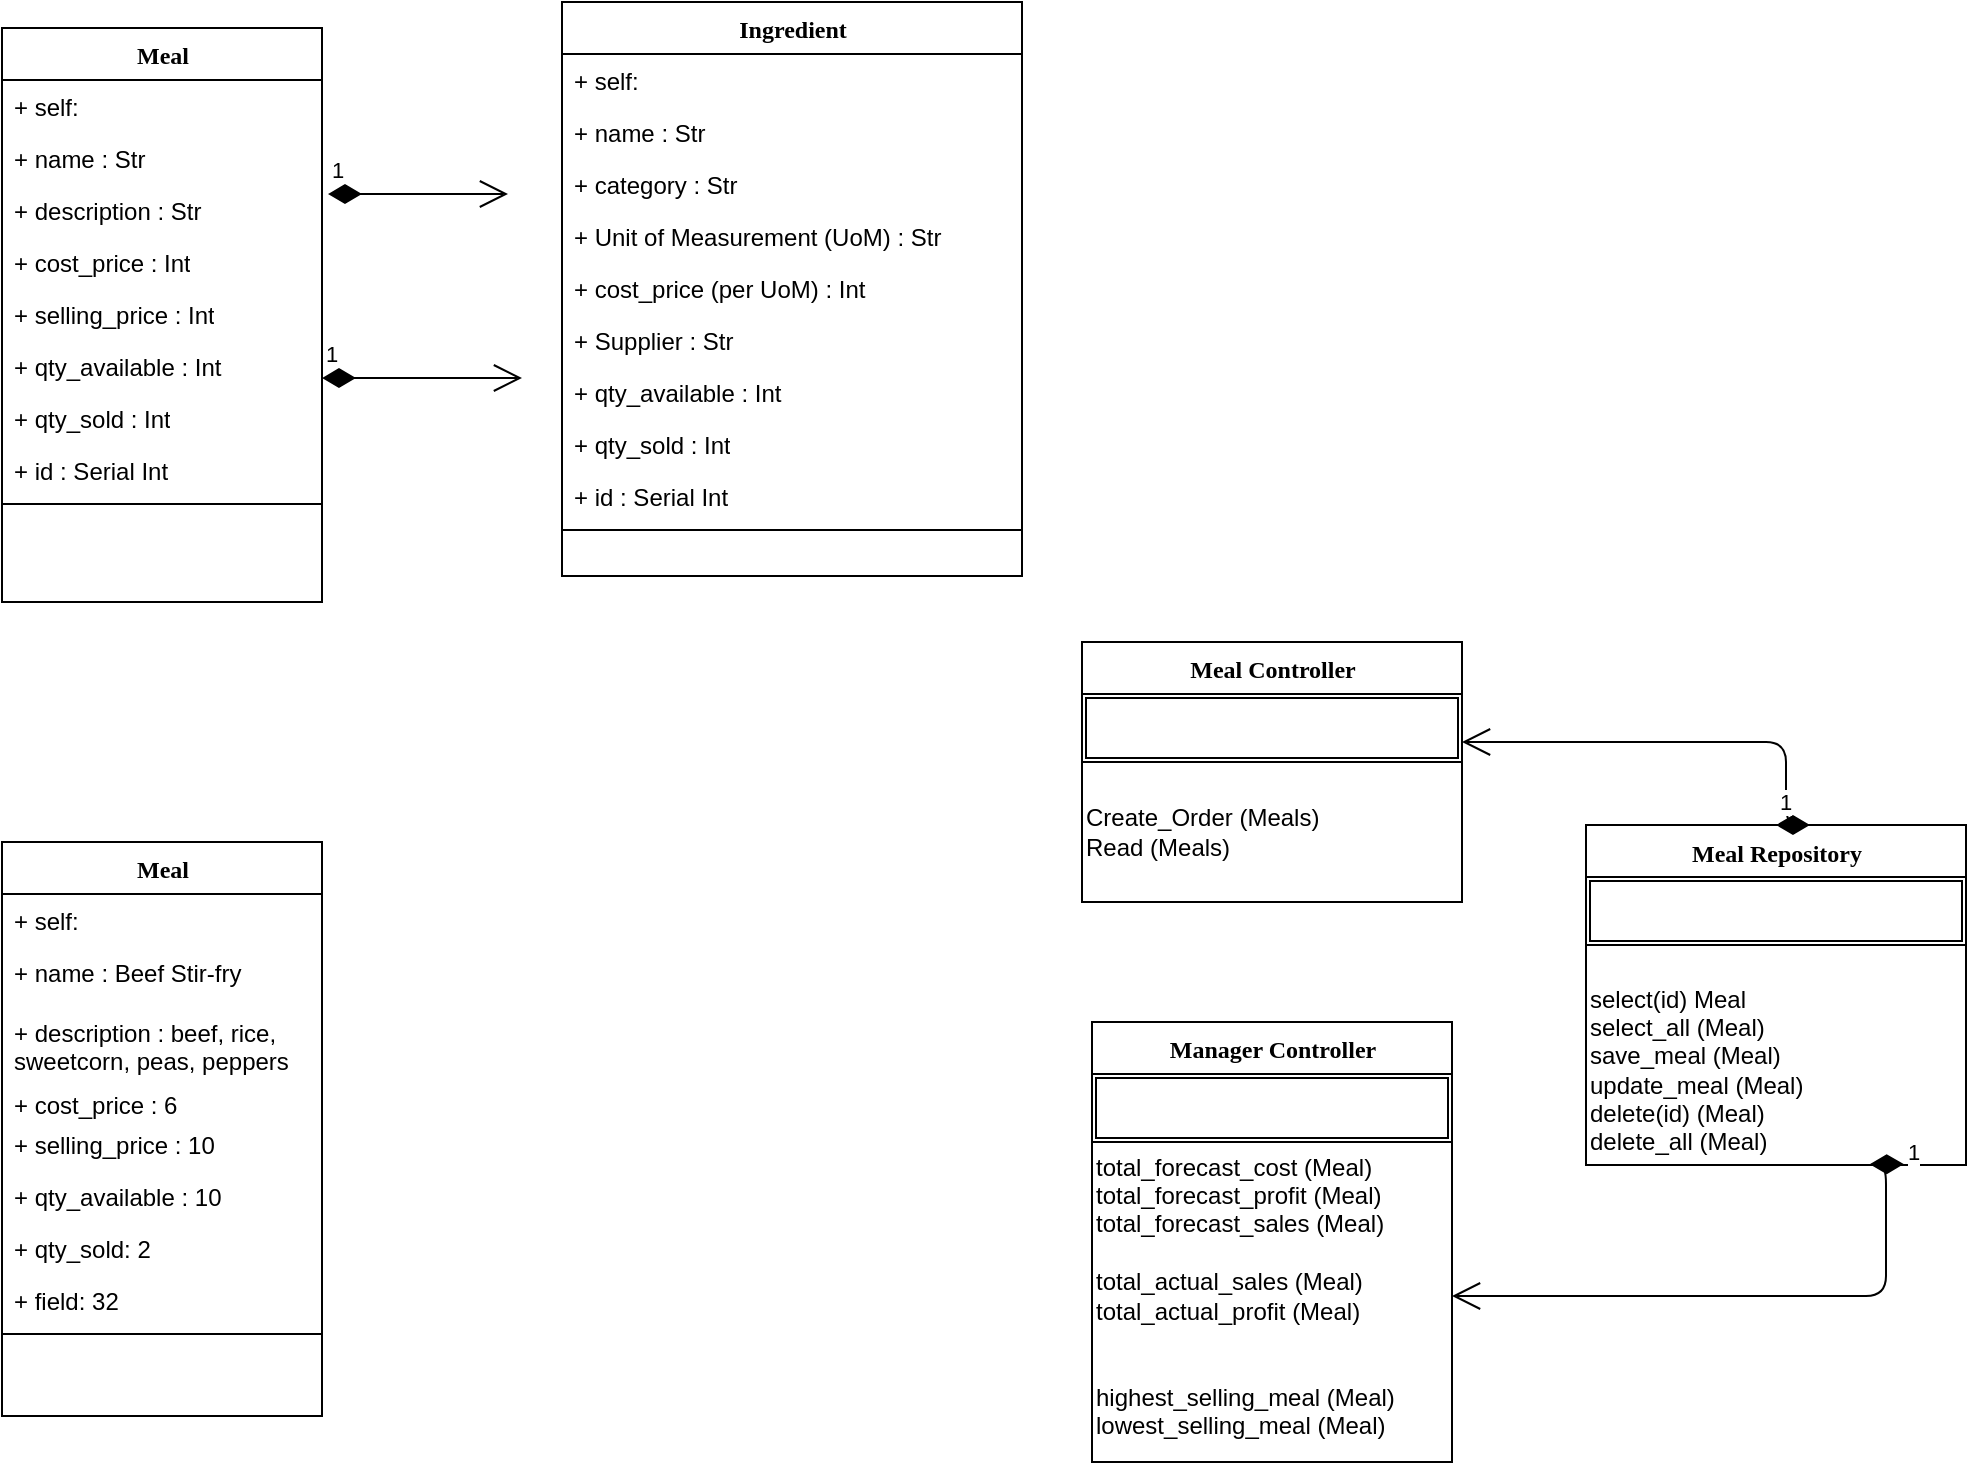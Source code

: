 <mxfile version="13.9.8" type="github">
  <diagram name="Page-1" id="9f46799a-70d6-7492-0946-bef42562c5a5">
    <mxGraphModel dx="783" dy="477" grid="1" gridSize="10" guides="1" tooltips="1" connect="1" arrows="1" fold="1" page="1" pageScale="1" pageWidth="1100" pageHeight="850" background="#ffffff" math="0" shadow="0">
      <root>
        <mxCell id="0" />
        <mxCell id="1" parent="0" />
        <mxCell id="78961159f06e98e8-17" value="Meal" style="swimlane;html=1;fontStyle=1;align=center;verticalAlign=top;childLayout=stackLayout;horizontal=1;startSize=26;horizontalStack=0;resizeParent=1;resizeLast=0;collapsible=1;marginBottom=0;swimlaneFillColor=#ffffff;rounded=0;shadow=0;comic=0;labelBackgroundColor=none;strokeWidth=1;fillColor=none;fontFamily=Verdana;fontSize=12" parent="1" vertex="1">
          <mxGeometry x="90" y="83" width="160" height="287" as="geometry" />
        </mxCell>
        <mxCell id="78961159f06e98e8-21" value="+ self:" style="text;html=1;strokeColor=none;fillColor=none;align=left;verticalAlign=top;spacingLeft=4;spacingRight=4;whiteSpace=wrap;overflow=hidden;rotatable=0;points=[[0,0.5],[1,0.5]];portConstraint=eastwest;" parent="78961159f06e98e8-17" vertex="1">
          <mxGeometry y="26" width="160" height="26" as="geometry" />
        </mxCell>
        <mxCell id="78961159f06e98e8-23" value="+ name : Str" style="text;html=1;strokeColor=none;fillColor=none;align=left;verticalAlign=top;spacingLeft=4;spacingRight=4;whiteSpace=wrap;overflow=hidden;rotatable=0;points=[[0,0.5],[1,0.5]];portConstraint=eastwest;" parent="78961159f06e98e8-17" vertex="1">
          <mxGeometry y="52" width="160" height="26" as="geometry" />
        </mxCell>
        <mxCell id="78961159f06e98e8-25" value="+ description : Str" style="text;html=1;strokeColor=none;fillColor=none;align=left;verticalAlign=top;spacingLeft=4;spacingRight=4;whiteSpace=wrap;overflow=hidden;rotatable=0;points=[[0,0.5],[1,0.5]];portConstraint=eastwest;" parent="78961159f06e98e8-17" vertex="1">
          <mxGeometry y="78" width="160" height="26" as="geometry" />
        </mxCell>
        <mxCell id="78961159f06e98e8-26" value="+ cost_price : Int" style="text;html=1;strokeColor=none;fillColor=none;align=left;verticalAlign=top;spacingLeft=4;spacingRight=4;whiteSpace=wrap;overflow=hidden;rotatable=0;points=[[0,0.5],[1,0.5]];portConstraint=eastwest;" parent="78961159f06e98e8-17" vertex="1">
          <mxGeometry y="104" width="160" height="26" as="geometry" />
        </mxCell>
        <mxCell id="78961159f06e98e8-24" value="+ selling_price : Int" style="text;html=1;strokeColor=none;fillColor=none;align=left;verticalAlign=top;spacingLeft=4;spacingRight=4;whiteSpace=wrap;overflow=hidden;rotatable=0;points=[[0,0.5],[1,0.5]];portConstraint=eastwest;" parent="78961159f06e98e8-17" vertex="1">
          <mxGeometry y="130" width="160" height="26" as="geometry" />
        </mxCell>
        <mxCell id="evMeUIIuOgNlDqpRgxKh-1" value="+ qty_available : Int" style="text;html=1;strokeColor=none;fillColor=none;align=left;verticalAlign=top;spacingLeft=4;spacingRight=4;whiteSpace=wrap;overflow=hidden;rotatable=0;points=[[0,0.5],[1,0.5]];portConstraint=eastwest;" parent="78961159f06e98e8-17" vertex="1">
          <mxGeometry y="156" width="160" height="26" as="geometry" />
        </mxCell>
        <mxCell id="evMeUIIuOgNlDqpRgxKh-2" value="+ qty_sold : Int" style="text;html=1;strokeColor=none;fillColor=none;align=left;verticalAlign=top;spacingLeft=4;spacingRight=4;whiteSpace=wrap;overflow=hidden;rotatable=0;points=[[0,0.5],[1,0.5]];portConstraint=eastwest;" parent="78961159f06e98e8-17" vertex="1">
          <mxGeometry y="182" width="160" height="26" as="geometry" />
        </mxCell>
        <mxCell id="evMeUIIuOgNlDqpRgxKh-3" value="+ id : Serial Int" style="text;html=1;strokeColor=none;fillColor=none;align=left;verticalAlign=top;spacingLeft=4;spacingRight=4;whiteSpace=wrap;overflow=hidden;rotatable=0;points=[[0,0.5],[1,0.5]];portConstraint=eastwest;" parent="78961159f06e98e8-17" vertex="1">
          <mxGeometry y="208" width="160" height="26" as="geometry" />
        </mxCell>
        <mxCell id="78961159f06e98e8-19" value="" style="line;html=1;strokeWidth=1;fillColor=none;align=left;verticalAlign=middle;spacingTop=-1;spacingLeft=3;spacingRight=3;rotatable=0;labelPosition=right;points=[];portConstraint=eastwest;" parent="78961159f06e98e8-17" vertex="1">
          <mxGeometry y="234" width="160" height="8" as="geometry" />
        </mxCell>
        <mxCell id="evMeUIIuOgNlDqpRgxKh-52" value="Manager Controller" style="swimlane;html=1;fontStyle=1;align=center;verticalAlign=top;childLayout=stackLayout;horizontal=1;startSize=26;horizontalStack=0;resizeParent=1;resizeLast=0;collapsible=1;marginBottom=0;swimlaneFillColor=#ffffff;rounded=0;shadow=0;comic=0;labelBackgroundColor=none;strokeWidth=1;fillColor=none;fontFamily=Verdana;fontSize=12" parent="1" vertex="1">
          <mxGeometry x="635" y="580" width="180" height="220" as="geometry">
            <mxRectangle x="330" y="60" width="160" height="26" as="alternateBounds" />
          </mxGeometry>
        </mxCell>
        <mxCell id="evMeUIIuOgNlDqpRgxKh-81" value="" style="group" parent="evMeUIIuOgNlDqpRgxKh-52" vertex="1" connectable="0">
          <mxGeometry y="26" width="180" height="188" as="geometry" />
        </mxCell>
        <mxCell id="evMeUIIuOgNlDqpRgxKh-63" value="" style="shape=ext;double=1;rounded=0;whiteSpace=wrap;html=1;" parent="evMeUIIuOgNlDqpRgxKh-81" vertex="1">
          <mxGeometry width="180" height="34" as="geometry" />
        </mxCell>
        <mxCell id="evMeUIIuOgNlDqpRgxKh-66" value="&lt;blockquote style=&quot;margin: 0 0 0 40px ; border: none ; padding: 0px&quot;&gt;&lt;/blockquote&gt;&lt;span&gt;&lt;div&gt;&lt;span&gt;total_forecast_cost (Meal)&lt;/span&gt;&lt;/div&gt;&lt;/span&gt;&lt;blockquote style=&quot;margin: 0 0 0 40px ; border: none ; padding: 0px&quot;&gt;&lt;/blockquote&gt;&lt;span&gt;&lt;div&gt;&lt;span&gt;total_forecast_profit (Meal)&lt;/span&gt;&lt;/div&gt;&lt;/span&gt;&lt;blockquote style=&quot;margin: 0 0 0 40px ; border: none ; padding: 0px&quot;&gt;&lt;/blockquote&gt;&lt;span&gt;&lt;div&gt;&lt;span&gt;total_forecast_sales (Meal)&lt;/span&gt;&lt;/div&gt;&lt;/span&gt;&lt;div&gt;&lt;br&gt;&lt;/div&gt;&lt;blockquote style=&quot;margin: 0 0 0 40px ; border: none ; padding: 0px&quot;&gt;&lt;/blockquote&gt;&lt;span&gt;&lt;div&gt;&lt;span&gt;total_actual_sales (Meal)&lt;/span&gt;&lt;/div&gt;&lt;/span&gt;&lt;blockquote style=&quot;margin: 0 0 0 40px ; border: none ; padding: 0px&quot;&gt;&lt;/blockquote&gt;&lt;span&gt;&lt;div&gt;&lt;span&gt;total_actual_profit (Meal)&lt;/span&gt;&lt;/div&gt;&lt;/span&gt;&lt;div&gt;&lt;br&gt;&lt;/div&gt;&lt;div&gt;&lt;br&gt;&lt;/div&gt;&lt;blockquote style=&quot;margin: 0 0 0 40px ; border: none ; padding: 0px&quot;&gt;&lt;/blockquote&gt;&lt;span&gt;&lt;div&gt;&lt;span&gt;highest_selling_meal (Meal)&lt;/span&gt;&lt;/div&gt;&lt;/span&gt;&lt;div&gt;&lt;span&gt;lowest_selling_meal (Meal)&lt;/span&gt;&lt;/div&gt;" style="text;html=1;strokeColor=none;fillColor=none;align=left;verticalAlign=middle;whiteSpace=wrap;rounded=0;" parent="evMeUIIuOgNlDqpRgxKh-81" vertex="1">
          <mxGeometry y="34" width="180" height="154" as="geometry" />
        </mxCell>
        <mxCell id="evMeUIIuOgNlDqpRgxKh-77" value="Meal Controller" style="swimlane;html=1;fontStyle=1;align=center;verticalAlign=top;childLayout=stackLayout;horizontal=1;startSize=26;horizontalStack=0;resizeParent=1;resizeLast=0;collapsible=1;marginBottom=0;swimlaneFillColor=#ffffff;rounded=0;shadow=0;comic=0;labelBackgroundColor=none;strokeWidth=1;fillColor=none;fontFamily=Verdana;fontSize=12" parent="1" vertex="1">
          <mxGeometry x="630" y="390" width="190" height="130" as="geometry">
            <mxRectangle x="330" y="60" width="160" height="26" as="alternateBounds" />
          </mxGeometry>
        </mxCell>
        <mxCell id="evMeUIIuOgNlDqpRgxKh-78" value="" style="shape=ext;double=1;rounded=0;whiteSpace=wrap;html=1;" parent="evMeUIIuOgNlDqpRgxKh-77" vertex="1">
          <mxGeometry y="26" width="190" height="34" as="geometry" />
        </mxCell>
        <mxCell id="evMeUIIuOgNlDqpRgxKh-79" value="&lt;blockquote style=&quot;margin: 0 0 0 40px ; border: none ; padding: 0px&quot;&gt;&lt;/blockquote&gt;&lt;span&gt;Create_Order (Meals)&lt;br&gt;Read (Meals)&lt;br&gt;&lt;/span&gt;" style="text;html=1;strokeColor=none;fillColor=none;align=left;verticalAlign=middle;whiteSpace=wrap;rounded=0;" parent="evMeUIIuOgNlDqpRgxKh-77" vertex="1">
          <mxGeometry y="60" width="190" height="70" as="geometry" />
        </mxCell>
        <mxCell id="evMeUIIuOgNlDqpRgxKh-80" value="1" style="endArrow=open;html=1;endSize=12;startArrow=diamondThin;startSize=14;startFill=1;edgeStyle=orthogonalEdgeStyle;align=left;verticalAlign=bottom;" parent="1" edge="1">
          <mxGeometry x="-1" y="3" relative="1" as="geometry">
            <mxPoint x="250" y="258" as="sourcePoint" />
            <mxPoint x="350" y="258" as="targetPoint" />
          </mxGeometry>
        </mxCell>
        <mxCell id="evMeUIIuOgNlDqpRgxKh-82" value="1" style="endArrow=open;html=1;endSize=12;startArrow=diamondThin;startSize=14;startFill=1;edgeStyle=orthogonalEdgeStyle;align=left;verticalAlign=bottom;" parent="1" edge="1">
          <mxGeometry x="-1" y="3" relative="1" as="geometry">
            <mxPoint x="253" y="166" as="sourcePoint" />
            <mxPoint x="343" y="166" as="targetPoint" />
          </mxGeometry>
        </mxCell>
        <mxCell id="evMeUIIuOgNlDqpRgxKh-83" value="Meal Repository" style="swimlane;html=1;fontStyle=1;align=center;verticalAlign=top;childLayout=stackLayout;horizontal=1;startSize=26;horizontalStack=0;resizeParent=1;resizeLast=0;collapsible=1;marginBottom=0;swimlaneFillColor=#ffffff;rounded=0;shadow=0;comic=0;labelBackgroundColor=none;strokeWidth=1;fillColor=none;fontFamily=Verdana;fontSize=12" parent="1" vertex="1">
          <mxGeometry x="882" y="481.5" width="190" height="170" as="geometry">
            <mxRectangle x="330" y="60" width="160" height="26" as="alternateBounds" />
          </mxGeometry>
        </mxCell>
        <mxCell id="evMeUIIuOgNlDqpRgxKh-84" value="" style="shape=ext;double=1;rounded=0;whiteSpace=wrap;html=1;" parent="evMeUIIuOgNlDqpRgxKh-83" vertex="1">
          <mxGeometry y="26" width="190" height="34" as="geometry" />
        </mxCell>
        <mxCell id="evMeUIIuOgNlDqpRgxKh-85" value="&lt;blockquote style=&quot;margin: 0 0 0 40px ; border: none ; padding: 0px&quot;&gt;&lt;/blockquote&gt;&lt;span&gt;&lt;br&gt;select(id) Meal&lt;br&gt;select_all (Meal)&lt;br&gt;save_meal (Meal)&lt;br&gt;update_meal (Meal)&lt;br&gt;delete(id) (Meal)&lt;br&gt;delete_all (Meal)&lt;br&gt;&lt;/span&gt;" style="text;html=1;strokeColor=none;fillColor=none;align=left;verticalAlign=middle;whiteSpace=wrap;rounded=0;" parent="evMeUIIuOgNlDqpRgxKh-83" vertex="1">
          <mxGeometry y="60" width="190" height="110" as="geometry" />
        </mxCell>
        <mxCell id="evMeUIIuOgNlDqpRgxKh-86" value="1" style="endArrow=open;html=1;endSize=12;startArrow=diamondThin;startSize=14;startFill=1;edgeStyle=orthogonalEdgeStyle;align=left;verticalAlign=bottom;entryX=1;entryY=0.5;entryDx=0;entryDy=0;exitX=0.836;exitY=0.996;exitDx=0;exitDy=0;exitPerimeter=0;" parent="1" source="evMeUIIuOgNlDqpRgxKh-85" target="evMeUIIuOgNlDqpRgxKh-66" edge="1">
          <mxGeometry x="-1" y="3" relative="1" as="geometry">
            <mxPoint x="872" y="560" as="sourcePoint" />
            <mxPoint x="642" y="608" as="targetPoint" />
            <Array as="points">
              <mxPoint x="1032" y="651" />
              <mxPoint x="1032" y="717" />
            </Array>
          </mxGeometry>
        </mxCell>
        <mxCell id="evMeUIIuOgNlDqpRgxKh-91" value="1" style="endArrow=open;html=1;endSize=12;startArrow=diamondThin;startSize=14;startFill=1;edgeStyle=orthogonalEdgeStyle;align=left;verticalAlign=bottom;exitX=0.5;exitY=0;exitDx=0;exitDy=0;" parent="1" source="evMeUIIuOgNlDqpRgxKh-83" edge="1">
          <mxGeometry x="-1" y="3" relative="1" as="geometry">
            <mxPoint x="950" y="440" as="sourcePoint" />
            <mxPoint x="820" y="440" as="targetPoint" />
            <Array as="points">
              <mxPoint x="982" y="482" />
              <mxPoint x="982" y="440" />
            </Array>
          </mxGeometry>
        </mxCell>
        <mxCell id="evMeUIIuOgNlDqpRgxKh-92" value="Meal" style="swimlane;html=1;fontStyle=1;align=center;verticalAlign=top;childLayout=stackLayout;horizontal=1;startSize=26;horizontalStack=0;resizeParent=1;resizeLast=0;collapsible=1;marginBottom=0;swimlaneFillColor=#ffffff;rounded=0;shadow=0;comic=0;labelBackgroundColor=none;strokeWidth=1;fillColor=none;fontFamily=Verdana;fontSize=12" parent="1" vertex="1">
          <mxGeometry x="90" y="490" width="160" height="287" as="geometry" />
        </mxCell>
        <mxCell id="evMeUIIuOgNlDqpRgxKh-93" value="+ self:" style="text;html=1;strokeColor=none;fillColor=none;align=left;verticalAlign=top;spacingLeft=4;spacingRight=4;whiteSpace=wrap;overflow=hidden;rotatable=0;points=[[0,0.5],[1,0.5]];portConstraint=eastwest;" parent="evMeUIIuOgNlDqpRgxKh-92" vertex="1">
          <mxGeometry y="26" width="160" height="26" as="geometry" />
        </mxCell>
        <mxCell id="evMeUIIuOgNlDqpRgxKh-94" value="+ name : Beef Stir-fry" style="text;html=1;strokeColor=none;fillColor=none;align=left;verticalAlign=top;spacingLeft=4;spacingRight=4;whiteSpace=wrap;overflow=hidden;rotatable=0;points=[[0,0.5],[1,0.5]];portConstraint=eastwest;" parent="evMeUIIuOgNlDqpRgxKh-92" vertex="1">
          <mxGeometry y="52" width="160" height="30" as="geometry" />
        </mxCell>
        <mxCell id="evMeUIIuOgNlDqpRgxKh-95" value="+ description : beef, rice, sweetcorn, peas, peppers" style="text;html=1;strokeColor=none;fillColor=none;align=left;verticalAlign=top;spacingLeft=4;spacingRight=4;whiteSpace=wrap;overflow=hidden;rotatable=0;points=[[0,0.5],[1,0.5]];portConstraint=eastwest;" parent="evMeUIIuOgNlDqpRgxKh-92" vertex="1">
          <mxGeometry y="82" width="160" height="36" as="geometry" />
        </mxCell>
        <mxCell id="evMeUIIuOgNlDqpRgxKh-96" value="+ cost_price : 6" style="text;html=1;strokeColor=none;fillColor=none;align=left;verticalAlign=top;spacingLeft=4;spacingRight=4;whiteSpace=wrap;overflow=hidden;rotatable=0;points=[[0,0.5],[1,0.5]];portConstraint=eastwest;" parent="evMeUIIuOgNlDqpRgxKh-92" vertex="1">
          <mxGeometry y="118" width="160" height="20" as="geometry" />
        </mxCell>
        <mxCell id="evMeUIIuOgNlDqpRgxKh-97" value="+ selling_price : 10" style="text;html=1;strokeColor=none;fillColor=none;align=left;verticalAlign=top;spacingLeft=4;spacingRight=4;whiteSpace=wrap;overflow=hidden;rotatable=0;points=[[0,0.5],[1,0.5]];portConstraint=eastwest;" parent="evMeUIIuOgNlDqpRgxKh-92" vertex="1">
          <mxGeometry y="138" width="160" height="26" as="geometry" />
        </mxCell>
        <mxCell id="evMeUIIuOgNlDqpRgxKh-98" value="+ qty_available : 10" style="text;html=1;strokeColor=none;fillColor=none;align=left;verticalAlign=top;spacingLeft=4;spacingRight=4;whiteSpace=wrap;overflow=hidden;rotatable=0;points=[[0,0.5],[1,0.5]];portConstraint=eastwest;" parent="evMeUIIuOgNlDqpRgxKh-92" vertex="1">
          <mxGeometry y="164" width="160" height="26" as="geometry" />
        </mxCell>
        <mxCell id="evMeUIIuOgNlDqpRgxKh-99" value="+ qty_sold: 2" style="text;html=1;strokeColor=none;fillColor=none;align=left;verticalAlign=top;spacingLeft=4;spacingRight=4;whiteSpace=wrap;overflow=hidden;rotatable=0;points=[[0,0.5],[1,0.5]];portConstraint=eastwest;" parent="evMeUIIuOgNlDqpRgxKh-92" vertex="1">
          <mxGeometry y="190" width="160" height="26" as="geometry" />
        </mxCell>
        <mxCell id="evMeUIIuOgNlDqpRgxKh-100" value="+ field: 32" style="text;html=1;strokeColor=none;fillColor=none;align=left;verticalAlign=top;spacingLeft=4;spacingRight=4;whiteSpace=wrap;overflow=hidden;rotatable=0;points=[[0,0.5],[1,0.5]];portConstraint=eastwest;" parent="evMeUIIuOgNlDqpRgxKh-92" vertex="1">
          <mxGeometry y="216" width="160" height="26" as="geometry" />
        </mxCell>
        <mxCell id="evMeUIIuOgNlDqpRgxKh-101" value="" style="line;html=1;strokeWidth=1;fillColor=none;align=left;verticalAlign=middle;spacingTop=-1;spacingLeft=3;spacingRight=3;rotatable=0;labelPosition=right;points=[];portConstraint=eastwest;" parent="evMeUIIuOgNlDqpRgxKh-92" vertex="1">
          <mxGeometry y="242" width="160" height="8" as="geometry" />
        </mxCell>
        <mxCell id="1Ul1QKWFc2iStDoOBgQf-4" value="Ingredient" style="swimlane;html=1;fontStyle=1;align=center;verticalAlign=top;childLayout=stackLayout;horizontal=1;startSize=26;horizontalStack=0;resizeParent=1;resizeLast=0;collapsible=1;marginBottom=0;swimlaneFillColor=#ffffff;rounded=0;shadow=0;comic=0;labelBackgroundColor=none;strokeWidth=1;fillColor=none;fontFamily=Verdana;fontSize=12" vertex="1" parent="1">
          <mxGeometry x="370" y="70" width="230" height="287" as="geometry" />
        </mxCell>
        <mxCell id="1Ul1QKWFc2iStDoOBgQf-5" value="+ self:" style="text;html=1;strokeColor=none;fillColor=none;align=left;verticalAlign=top;spacingLeft=4;spacingRight=4;whiteSpace=wrap;overflow=hidden;rotatable=0;points=[[0,0.5],[1,0.5]];portConstraint=eastwest;" vertex="1" parent="1Ul1QKWFc2iStDoOBgQf-4">
          <mxGeometry y="26" width="230" height="26" as="geometry" />
        </mxCell>
        <mxCell id="1Ul1QKWFc2iStDoOBgQf-6" value="+ name : Str" style="text;html=1;strokeColor=none;fillColor=none;align=left;verticalAlign=top;spacingLeft=4;spacingRight=4;whiteSpace=wrap;overflow=hidden;rotatable=0;points=[[0,0.5],[1,0.5]];portConstraint=eastwest;" vertex="1" parent="1Ul1QKWFc2iStDoOBgQf-4">
          <mxGeometry y="52" width="230" height="26" as="geometry" />
        </mxCell>
        <mxCell id="1Ul1QKWFc2iStDoOBgQf-7" value="+ category : Str" style="text;html=1;strokeColor=none;fillColor=none;align=left;verticalAlign=top;spacingLeft=4;spacingRight=4;whiteSpace=wrap;overflow=hidden;rotatable=0;points=[[0,0.5],[1,0.5]];portConstraint=eastwest;" vertex="1" parent="1Ul1QKWFc2iStDoOBgQf-4">
          <mxGeometry y="78" width="230" height="26" as="geometry" />
        </mxCell>
        <mxCell id="1Ul1QKWFc2iStDoOBgQf-8" value="+ Unit of Measurement (UoM) : Str" style="text;html=1;strokeColor=none;fillColor=none;align=left;verticalAlign=top;spacingLeft=4;spacingRight=4;whiteSpace=wrap;overflow=hidden;rotatable=0;points=[[0,0.5],[1,0.5]];portConstraint=eastwest;" vertex="1" parent="1Ul1QKWFc2iStDoOBgQf-4">
          <mxGeometry y="104" width="230" height="26" as="geometry" />
        </mxCell>
        <mxCell id="1Ul1QKWFc2iStDoOBgQf-14" value="+ cost_price (per UoM) : Int" style="text;html=1;strokeColor=none;fillColor=none;align=left;verticalAlign=top;spacingLeft=4;spacingRight=4;whiteSpace=wrap;overflow=hidden;rotatable=0;points=[[0,0.5],[1,0.5]];portConstraint=eastwest;" vertex="1" parent="1Ul1QKWFc2iStDoOBgQf-4">
          <mxGeometry y="130" width="230" height="26" as="geometry" />
        </mxCell>
        <mxCell id="1Ul1QKWFc2iStDoOBgQf-15" value="+ Supplier : Str" style="text;html=1;strokeColor=none;fillColor=none;align=left;verticalAlign=top;spacingLeft=4;spacingRight=4;whiteSpace=wrap;overflow=hidden;rotatable=0;points=[[0,0.5],[1,0.5]];portConstraint=eastwest;" vertex="1" parent="1Ul1QKWFc2iStDoOBgQf-4">
          <mxGeometry y="156" width="230" height="26" as="geometry" />
        </mxCell>
        <mxCell id="1Ul1QKWFc2iStDoOBgQf-10" value="+ qty_available : Int" style="text;html=1;strokeColor=none;fillColor=none;align=left;verticalAlign=top;spacingLeft=4;spacingRight=4;whiteSpace=wrap;overflow=hidden;rotatable=0;points=[[0,0.5],[1,0.5]];portConstraint=eastwest;" vertex="1" parent="1Ul1QKWFc2iStDoOBgQf-4">
          <mxGeometry y="182" width="230" height="26" as="geometry" />
        </mxCell>
        <mxCell id="1Ul1QKWFc2iStDoOBgQf-11" value="+ qty_sold : Int" style="text;html=1;strokeColor=none;fillColor=none;align=left;verticalAlign=top;spacingLeft=4;spacingRight=4;whiteSpace=wrap;overflow=hidden;rotatable=0;points=[[0,0.5],[1,0.5]];portConstraint=eastwest;" vertex="1" parent="1Ul1QKWFc2iStDoOBgQf-4">
          <mxGeometry y="208" width="230" height="26" as="geometry" />
        </mxCell>
        <mxCell id="1Ul1QKWFc2iStDoOBgQf-12" value="+ id : Serial Int" style="text;html=1;strokeColor=none;fillColor=none;align=left;verticalAlign=top;spacingLeft=4;spacingRight=4;whiteSpace=wrap;overflow=hidden;rotatable=0;points=[[0,0.5],[1,0.5]];portConstraint=eastwest;" vertex="1" parent="1Ul1QKWFc2iStDoOBgQf-4">
          <mxGeometry y="234" width="230" height="26" as="geometry" />
        </mxCell>
        <mxCell id="1Ul1QKWFc2iStDoOBgQf-13" value="" style="line;html=1;strokeWidth=1;fillColor=none;align=left;verticalAlign=middle;spacingTop=-1;spacingLeft=3;spacingRight=3;rotatable=0;labelPosition=right;points=[];portConstraint=eastwest;" vertex="1" parent="1Ul1QKWFc2iStDoOBgQf-4">
          <mxGeometry y="260" width="230" height="8" as="geometry" />
        </mxCell>
      </root>
    </mxGraphModel>
  </diagram>
</mxfile>
